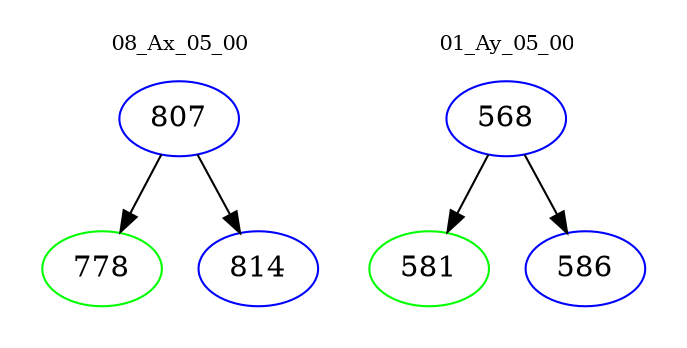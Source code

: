 digraph{
subgraph cluster_0 {
color = white
label = "08_Ax_05_00";
fontsize=10;
T0_807 [label="807", color="blue"]
T0_807 -> T0_778 [color="black"]
T0_778 [label="778", color="green"]
T0_807 -> T0_814 [color="black"]
T0_814 [label="814", color="blue"]
}
subgraph cluster_1 {
color = white
label = "01_Ay_05_00";
fontsize=10;
T1_568 [label="568", color="blue"]
T1_568 -> T1_581 [color="black"]
T1_581 [label="581", color="green"]
T1_568 -> T1_586 [color="black"]
T1_586 [label="586", color="blue"]
}
}
